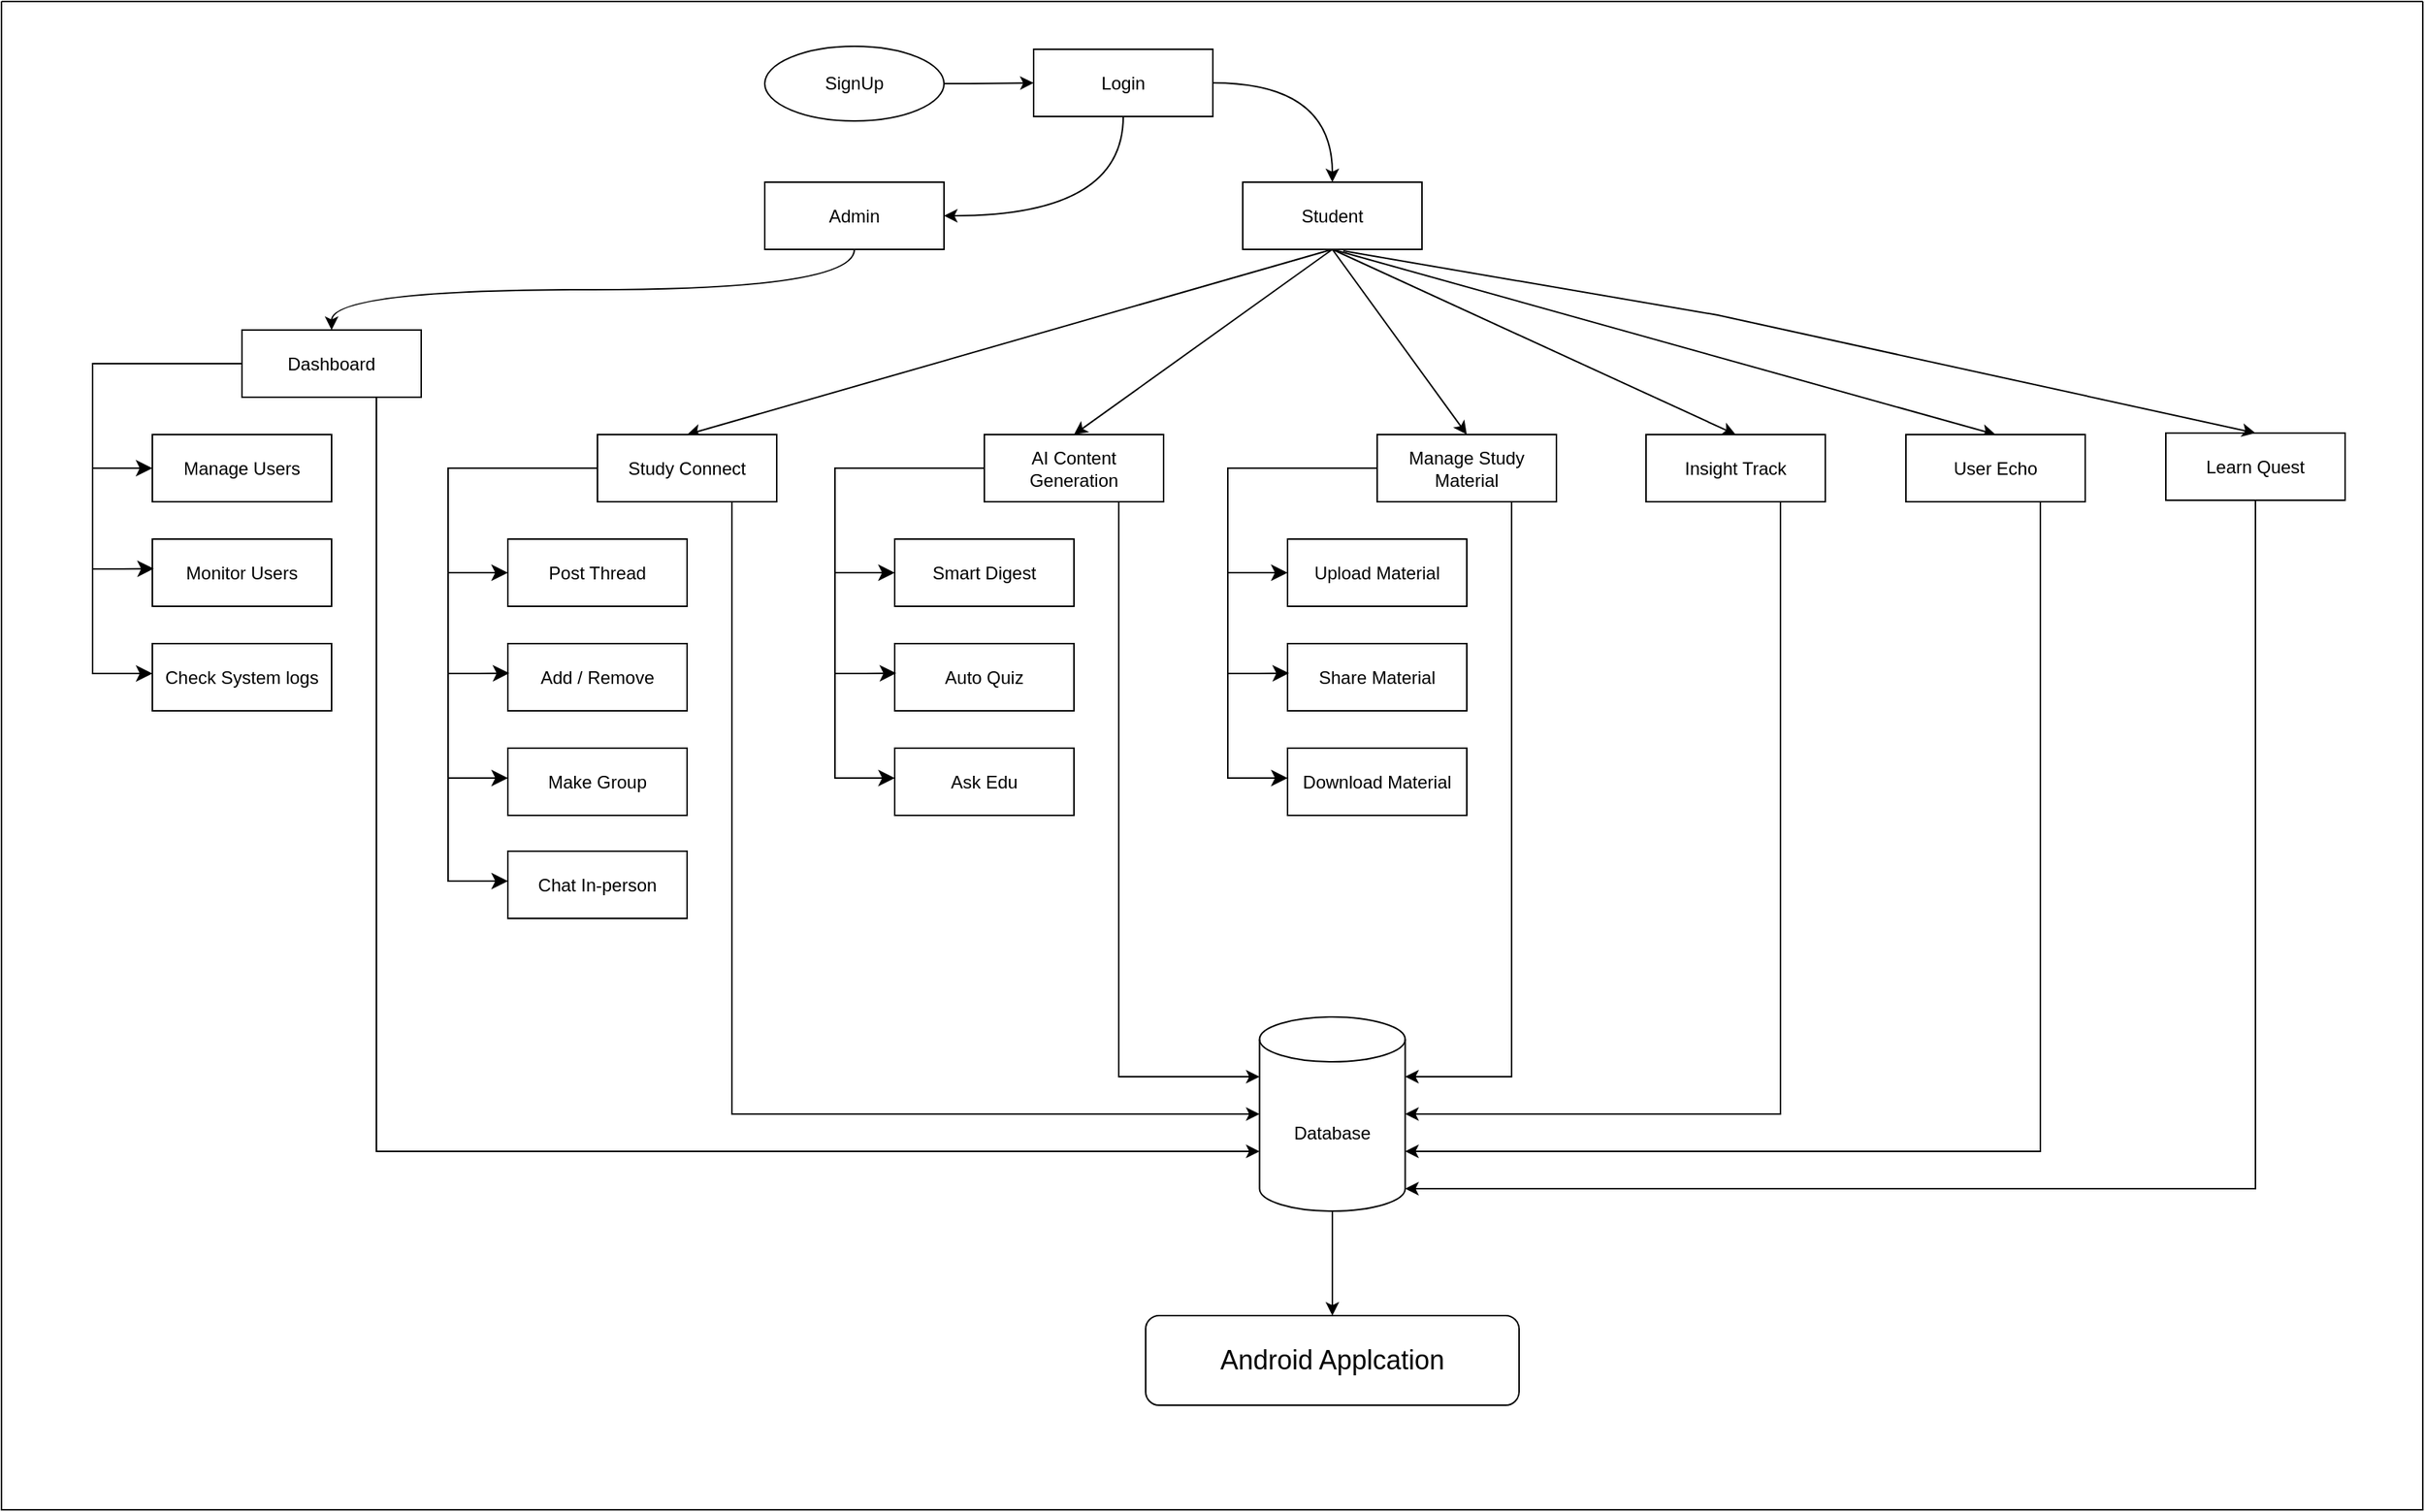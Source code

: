 <mxfile version="26.2.9">
  <diagram name="Page-1" id="A4e8cv3frGyt4MOMvkiD">
    <mxGraphModel dx="2242" dy="749" grid="1" gridSize="10" guides="1" tooltips="1" connect="1" arrows="1" fold="1" page="1" pageScale="1" pageWidth="850" pageHeight="1100" math="0" shadow="0">
      <root>
        <mxCell id="0" />
        <mxCell id="1" parent="0" />
        <mxCell id="EcAc0h1CeIanCbi1olVM-11" style="edgeStyle=orthogonalEdgeStyle;curved=1;rounded=0;orthogonalLoop=1;jettySize=auto;html=1;exitX=1;exitY=0.5;exitDx=0;exitDy=0;entryX=0;entryY=0.5;entryDx=0;entryDy=0;" parent="1" source="EcAc0h1CeIanCbi1olVM-2" target="EcAc0h1CeIanCbi1olVM-3" edge="1">
          <mxGeometry relative="1" as="geometry" />
        </mxCell>
        <mxCell id="EcAc0h1CeIanCbi1olVM-2" value="SignUp" style="ellipse;whiteSpace=wrap;html=1;" parent="1" vertex="1">
          <mxGeometry x="470" y="90" width="120" height="50" as="geometry" />
        </mxCell>
        <mxCell id="EcAc0h1CeIanCbi1olVM-9" style="edgeStyle=orthogonalEdgeStyle;curved=1;rounded=0;orthogonalLoop=1;jettySize=auto;html=1;exitX=1;exitY=0.5;exitDx=0;exitDy=0;entryX=0.5;entryY=0;entryDx=0;entryDy=0;" parent="1" source="EcAc0h1CeIanCbi1olVM-3" target="EcAc0h1CeIanCbi1olVM-4" edge="1">
          <mxGeometry relative="1" as="geometry" />
        </mxCell>
        <mxCell id="EcAc0h1CeIanCbi1olVM-10" style="edgeStyle=orthogonalEdgeStyle;curved=1;rounded=0;orthogonalLoop=1;jettySize=auto;html=1;exitX=0.5;exitY=1;exitDx=0;exitDy=0;entryX=1;entryY=0.5;entryDx=0;entryDy=0;" parent="1" source="EcAc0h1CeIanCbi1olVM-3" target="EcAc0h1CeIanCbi1olVM-5" edge="1">
          <mxGeometry relative="1" as="geometry" />
        </mxCell>
        <mxCell id="EcAc0h1CeIanCbi1olVM-3" value="Login" style="rounded=0;whiteSpace=wrap;html=1;" parent="1" vertex="1">
          <mxGeometry x="650" y="92" width="120" height="45" as="geometry" />
        </mxCell>
        <mxCell id="EcAc0h1CeIanCbi1olVM-80" style="rounded=0;orthogonalLoop=1;jettySize=auto;html=1;exitX=0.5;exitY=1;exitDx=0;exitDy=0;entryX=0.5;entryY=0;entryDx=0;entryDy=0;" parent="1" source="EcAc0h1CeIanCbi1olVM-4" target="EcAc0h1CeIanCbi1olVM-45" edge="1">
          <mxGeometry relative="1" as="geometry" />
        </mxCell>
        <mxCell id="EcAc0h1CeIanCbi1olVM-81" style="rounded=0;orthogonalLoop=1;jettySize=auto;html=1;exitX=0.5;exitY=1;exitDx=0;exitDy=0;entryX=0.5;entryY=0;entryDx=0;entryDy=0;" parent="1" source="EcAc0h1CeIanCbi1olVM-4" target="EcAc0h1CeIanCbi1olVM-52" edge="1">
          <mxGeometry relative="1" as="geometry" />
        </mxCell>
        <mxCell id="EcAc0h1CeIanCbi1olVM-82" style="rounded=0;orthogonalLoop=1;jettySize=auto;html=1;exitX=0.5;exitY=1;exitDx=0;exitDy=0;entryX=0.5;entryY=0;entryDx=0;entryDy=0;" parent="1" source="EcAc0h1CeIanCbi1olVM-4" target="EcAc0h1CeIanCbi1olVM-59" edge="1">
          <mxGeometry relative="1" as="geometry" />
        </mxCell>
        <mxCell id="EcAc0h1CeIanCbi1olVM-83" style="rounded=0;orthogonalLoop=1;jettySize=auto;html=1;exitX=0.5;exitY=1;exitDx=0;exitDy=0;entryX=0.5;entryY=0;entryDx=0;entryDy=0;" parent="1" source="EcAc0h1CeIanCbi1olVM-4" target="EcAc0h1CeIanCbi1olVM-66" edge="1">
          <mxGeometry relative="1" as="geometry" />
        </mxCell>
        <mxCell id="EcAc0h1CeIanCbi1olVM-84" style="rounded=0;orthogonalLoop=1;jettySize=auto;html=1;exitX=0.5;exitY=1;exitDx=0;exitDy=0;entryX=0.5;entryY=0;entryDx=0;entryDy=0;" parent="1" source="EcAc0h1CeIanCbi1olVM-4" target="EcAc0h1CeIanCbi1olVM-73" edge="1">
          <mxGeometry relative="1" as="geometry" />
        </mxCell>
        <mxCell id="EcAc0h1CeIanCbi1olVM-4" value="Student" style="rounded=0;whiteSpace=wrap;html=1;" parent="1" vertex="1">
          <mxGeometry x="790" y="181" width="120" height="45" as="geometry" />
        </mxCell>
        <mxCell id="EcAc0h1CeIanCbi1olVM-13" style="edgeStyle=orthogonalEdgeStyle;curved=1;rounded=0;orthogonalLoop=1;jettySize=auto;html=1;exitX=0.5;exitY=1;exitDx=0;exitDy=0;entryX=0.5;entryY=0;entryDx=0;entryDy=0;" parent="1" source="EcAc0h1CeIanCbi1olVM-5" target="EcAc0h1CeIanCbi1olVM-12" edge="1">
          <mxGeometry relative="1" as="geometry" />
        </mxCell>
        <mxCell id="EcAc0h1CeIanCbi1olVM-5" value="Admin" style="rounded=0;whiteSpace=wrap;html=1;" parent="1" vertex="1">
          <mxGeometry x="470" y="181" width="120" height="45" as="geometry" />
        </mxCell>
        <mxCell id="EcAc0h1CeIanCbi1olVM-12" value="Dashboard" style="rounded=0;whiteSpace=wrap;html=1;" parent="1" vertex="1">
          <mxGeometry x="120" y="280" width="120" height="45" as="geometry" />
        </mxCell>
        <mxCell id="EcAc0h1CeIanCbi1olVM-14" value="Manage Users" style="rounded=0;whiteSpace=wrap;html=1;" parent="1" vertex="1">
          <mxGeometry x="60" y="350" width="120" height="45" as="geometry" />
        </mxCell>
        <mxCell id="EcAc0h1CeIanCbi1olVM-15" value="Monitor Users" style="rounded=0;whiteSpace=wrap;html=1;" parent="1" vertex="1">
          <mxGeometry x="60" y="420" width="120" height="45" as="geometry" />
        </mxCell>
        <mxCell id="EcAc0h1CeIanCbi1olVM-16" value="Check System logs" style="rounded=0;whiteSpace=wrap;html=1;" parent="1" vertex="1">
          <mxGeometry x="60" y="490" width="120" height="45" as="geometry" />
        </mxCell>
        <mxCell id="EcAc0h1CeIanCbi1olVM-21" value="" style="edgeStyle=elbowEdgeStyle;elbow=vertical;endArrow=classic;html=1;curved=0;rounded=0;endSize=8;startSize=8;entryX=0;entryY=0.5;entryDx=0;entryDy=0;exitX=0;exitY=0.5;exitDx=0;exitDy=0;" parent="1" source="EcAc0h1CeIanCbi1olVM-12" target="EcAc0h1CeIanCbi1olVM-14" edge="1">
          <mxGeometry width="50" height="50" relative="1" as="geometry">
            <mxPoint x="-20" y="390" as="sourcePoint" />
            <mxPoint x="30" y="340" as="targetPoint" />
            <Array as="points">
              <mxPoint x="20" y="330" />
            </Array>
          </mxGeometry>
        </mxCell>
        <mxCell id="EcAc0h1CeIanCbi1olVM-22" value="" style="edgeStyle=segmentEdgeStyle;endArrow=classic;html=1;curved=0;rounded=0;endSize=8;startSize=8;entryX=0.008;entryY=0.44;entryDx=0;entryDy=0;entryPerimeter=0;" parent="1" target="EcAc0h1CeIanCbi1olVM-15" edge="1">
          <mxGeometry width="50" height="50" relative="1" as="geometry">
            <mxPoint x="20" y="370" as="sourcePoint" />
            <mxPoint x="40" y="460" as="targetPoint" />
            <Array as="points">
              <mxPoint x="20" y="440" />
              <mxPoint x="40" y="440" />
            </Array>
          </mxGeometry>
        </mxCell>
        <mxCell id="EcAc0h1CeIanCbi1olVM-23" value="" style="edgeStyle=segmentEdgeStyle;endArrow=classic;html=1;curved=0;rounded=0;endSize=8;startSize=8;entryX=0.008;entryY=0.44;entryDx=0;entryDy=0;entryPerimeter=0;" parent="1" edge="1">
          <mxGeometry width="50" height="50" relative="1" as="geometry">
            <mxPoint x="20" y="440" as="sourcePoint" />
            <mxPoint x="60.04" y="510" as="targetPoint" />
            <Array as="points">
              <mxPoint x="20" y="510" />
            </Array>
          </mxGeometry>
        </mxCell>
        <mxCell id="EcAc0h1CeIanCbi1olVM-45" value="Study Connect" style="rounded=0;whiteSpace=wrap;html=1;" parent="1" vertex="1">
          <mxGeometry x="358" y="350" width="120" height="45" as="geometry" />
        </mxCell>
        <mxCell id="EcAc0h1CeIanCbi1olVM-46" value="Post Thread" style="rounded=0;whiteSpace=wrap;html=1;" parent="1" vertex="1">
          <mxGeometry x="298" y="420" width="120" height="45" as="geometry" />
        </mxCell>
        <mxCell id="EcAc0h1CeIanCbi1olVM-47" value="Add / Remove" style="rounded=0;whiteSpace=wrap;html=1;" parent="1" vertex="1">
          <mxGeometry x="298" y="490" width="120" height="45" as="geometry" />
        </mxCell>
        <mxCell id="EcAc0h1CeIanCbi1olVM-48" value="Make Group" style="rounded=0;whiteSpace=wrap;html=1;" parent="1" vertex="1">
          <mxGeometry x="298" y="560" width="120" height="45" as="geometry" />
        </mxCell>
        <mxCell id="EcAc0h1CeIanCbi1olVM-49" value="" style="edgeStyle=elbowEdgeStyle;elbow=vertical;endArrow=classic;html=1;curved=0;rounded=0;endSize=8;startSize=8;entryX=0;entryY=0.5;entryDx=0;entryDy=0;exitX=0;exitY=0.5;exitDx=0;exitDy=0;" parent="1" source="EcAc0h1CeIanCbi1olVM-45" target="EcAc0h1CeIanCbi1olVM-46" edge="1">
          <mxGeometry width="50" height="50" relative="1" as="geometry">
            <mxPoint x="218" y="460" as="sourcePoint" />
            <mxPoint x="268" y="410" as="targetPoint" />
            <Array as="points">
              <mxPoint x="258" y="400" />
            </Array>
          </mxGeometry>
        </mxCell>
        <mxCell id="EcAc0h1CeIanCbi1olVM-50" value="" style="edgeStyle=segmentEdgeStyle;endArrow=classic;html=1;curved=0;rounded=0;endSize=8;startSize=8;entryX=0.008;entryY=0.44;entryDx=0;entryDy=0;entryPerimeter=0;" parent="1" target="EcAc0h1CeIanCbi1olVM-47" edge="1">
          <mxGeometry width="50" height="50" relative="1" as="geometry">
            <mxPoint x="258" y="440" as="sourcePoint" />
            <mxPoint x="278" y="530" as="targetPoint" />
            <Array as="points">
              <mxPoint x="258" y="510" />
              <mxPoint x="278" y="510" />
            </Array>
          </mxGeometry>
        </mxCell>
        <mxCell id="EcAc0h1CeIanCbi1olVM-51" value="" style="edgeStyle=segmentEdgeStyle;endArrow=classic;html=1;curved=0;rounded=0;endSize=8;startSize=8;entryX=0.008;entryY=0.44;entryDx=0;entryDy=0;entryPerimeter=0;" parent="1" edge="1">
          <mxGeometry width="50" height="50" relative="1" as="geometry">
            <mxPoint x="258" y="510" as="sourcePoint" />
            <mxPoint x="298.04" y="580" as="targetPoint" />
            <Array as="points">
              <mxPoint x="258" y="580" />
            </Array>
          </mxGeometry>
        </mxCell>
        <mxCell id="EcAc0h1CeIanCbi1olVM-52" value="AI Content Generation" style="rounded=0;whiteSpace=wrap;html=1;" parent="1" vertex="1">
          <mxGeometry x="617" y="350" width="120" height="45" as="geometry" />
        </mxCell>
        <mxCell id="EcAc0h1CeIanCbi1olVM-53" value="Smart Digest" style="rounded=0;whiteSpace=wrap;html=1;" parent="1" vertex="1">
          <mxGeometry x="557" y="420" width="120" height="45" as="geometry" />
        </mxCell>
        <mxCell id="EcAc0h1CeIanCbi1olVM-54" value="Auto Quiz" style="rounded=0;whiteSpace=wrap;html=1;" parent="1" vertex="1">
          <mxGeometry x="557" y="490" width="120" height="45" as="geometry" />
        </mxCell>
        <mxCell id="EcAc0h1CeIanCbi1olVM-55" value="Ask Edu" style="rounded=0;whiteSpace=wrap;html=1;" parent="1" vertex="1">
          <mxGeometry x="557" y="560" width="120" height="45" as="geometry" />
        </mxCell>
        <mxCell id="EcAc0h1CeIanCbi1olVM-56" value="" style="edgeStyle=elbowEdgeStyle;elbow=vertical;endArrow=classic;html=1;curved=0;rounded=0;endSize=8;startSize=8;entryX=0;entryY=0.5;entryDx=0;entryDy=0;exitX=0;exitY=0.5;exitDx=0;exitDy=0;" parent="1" source="EcAc0h1CeIanCbi1olVM-52" target="EcAc0h1CeIanCbi1olVM-53" edge="1">
          <mxGeometry width="50" height="50" relative="1" as="geometry">
            <mxPoint x="477" y="460" as="sourcePoint" />
            <mxPoint x="527" y="410" as="targetPoint" />
            <Array as="points">
              <mxPoint x="517" y="400" />
            </Array>
          </mxGeometry>
        </mxCell>
        <mxCell id="EcAc0h1CeIanCbi1olVM-57" value="" style="edgeStyle=segmentEdgeStyle;endArrow=classic;html=1;curved=0;rounded=0;endSize=8;startSize=8;entryX=0.008;entryY=0.44;entryDx=0;entryDy=0;entryPerimeter=0;" parent="1" target="EcAc0h1CeIanCbi1olVM-54" edge="1">
          <mxGeometry width="50" height="50" relative="1" as="geometry">
            <mxPoint x="517" y="440" as="sourcePoint" />
            <mxPoint x="537" y="530" as="targetPoint" />
            <Array as="points">
              <mxPoint x="517" y="510" />
              <mxPoint x="537" y="510" />
            </Array>
          </mxGeometry>
        </mxCell>
        <mxCell id="EcAc0h1CeIanCbi1olVM-58" value="" style="edgeStyle=segmentEdgeStyle;endArrow=classic;html=1;curved=0;rounded=0;endSize=8;startSize=8;entryX=0.008;entryY=0.44;entryDx=0;entryDy=0;entryPerimeter=0;" parent="1" edge="1">
          <mxGeometry width="50" height="50" relative="1" as="geometry">
            <mxPoint x="517" y="510" as="sourcePoint" />
            <mxPoint x="557.04" y="580" as="targetPoint" />
            <Array as="points">
              <mxPoint x="517" y="580" />
            </Array>
          </mxGeometry>
        </mxCell>
        <mxCell id="EcAc0h1CeIanCbi1olVM-59" value="Manage Study Material" style="rounded=0;whiteSpace=wrap;html=1;" parent="1" vertex="1">
          <mxGeometry x="880" y="350" width="120" height="45" as="geometry" />
        </mxCell>
        <mxCell id="EcAc0h1CeIanCbi1olVM-60" value="Upload Material" style="rounded=0;whiteSpace=wrap;html=1;" parent="1" vertex="1">
          <mxGeometry x="820" y="420" width="120" height="45" as="geometry" />
        </mxCell>
        <mxCell id="EcAc0h1CeIanCbi1olVM-61" value="Share Material" style="rounded=0;whiteSpace=wrap;html=1;" parent="1" vertex="1">
          <mxGeometry x="820" y="490" width="120" height="45" as="geometry" />
        </mxCell>
        <mxCell id="EcAc0h1CeIanCbi1olVM-62" value="Download Material" style="rounded=0;whiteSpace=wrap;html=1;" parent="1" vertex="1">
          <mxGeometry x="820" y="560" width="120" height="45" as="geometry" />
        </mxCell>
        <mxCell id="EcAc0h1CeIanCbi1olVM-63" value="" style="edgeStyle=elbowEdgeStyle;elbow=vertical;endArrow=classic;html=1;curved=0;rounded=0;endSize=8;startSize=8;entryX=0;entryY=0.5;entryDx=0;entryDy=0;exitX=0;exitY=0.5;exitDx=0;exitDy=0;" parent="1" source="EcAc0h1CeIanCbi1olVM-59" target="EcAc0h1CeIanCbi1olVM-60" edge="1">
          <mxGeometry width="50" height="50" relative="1" as="geometry">
            <mxPoint x="740" y="460" as="sourcePoint" />
            <mxPoint x="790" y="410" as="targetPoint" />
            <Array as="points">
              <mxPoint x="780" y="400" />
            </Array>
          </mxGeometry>
        </mxCell>
        <mxCell id="EcAc0h1CeIanCbi1olVM-64" value="" style="edgeStyle=segmentEdgeStyle;endArrow=classic;html=1;curved=0;rounded=0;endSize=8;startSize=8;entryX=0.008;entryY=0.44;entryDx=0;entryDy=0;entryPerimeter=0;" parent="1" target="EcAc0h1CeIanCbi1olVM-61" edge="1">
          <mxGeometry width="50" height="50" relative="1" as="geometry">
            <mxPoint x="780" y="440" as="sourcePoint" />
            <mxPoint x="800" y="530" as="targetPoint" />
            <Array as="points">
              <mxPoint x="780" y="510" />
              <mxPoint x="800" y="510" />
            </Array>
          </mxGeometry>
        </mxCell>
        <mxCell id="EcAc0h1CeIanCbi1olVM-65" value="" style="edgeStyle=segmentEdgeStyle;endArrow=classic;html=1;curved=0;rounded=0;endSize=8;startSize=8;entryX=0.008;entryY=0.44;entryDx=0;entryDy=0;entryPerimeter=0;" parent="1" edge="1">
          <mxGeometry width="50" height="50" relative="1" as="geometry">
            <mxPoint x="780" y="510" as="sourcePoint" />
            <mxPoint x="820.04" y="580" as="targetPoint" />
            <Array as="points">
              <mxPoint x="780" y="580" />
            </Array>
          </mxGeometry>
        </mxCell>
        <mxCell id="EcAc0h1CeIanCbi1olVM-66" value="Insight Track" style="rounded=0;whiteSpace=wrap;html=1;" parent="1" vertex="1">
          <mxGeometry x="1060" y="350" width="120" height="45" as="geometry" />
        </mxCell>
        <mxCell id="EcAc0h1CeIanCbi1olVM-73" value="User Echo" style="rounded=0;whiteSpace=wrap;html=1;" parent="1" vertex="1">
          <mxGeometry x="1234" y="350" width="120" height="45" as="geometry" />
        </mxCell>
        <mxCell id="EcAc0h1CeIanCbi1olVM-85" value="Learn Quest" style="rounded=0;whiteSpace=wrap;html=1;" parent="1" vertex="1">
          <mxGeometry x="1408" y="349" width="120" height="45" as="geometry" />
        </mxCell>
        <mxCell id="EcAc0h1CeIanCbi1olVM-96" style="edgeStyle=orthogonalEdgeStyle;curved=1;rounded=0;orthogonalLoop=1;jettySize=auto;html=1;exitX=0.5;exitY=1;exitDx=0;exitDy=0;exitPerimeter=0;entryX=0.5;entryY=0;entryDx=0;entryDy=0;" parent="1" source="EcAc0h1CeIanCbi1olVM-87" target="EcAc0h1CeIanCbi1olVM-95" edge="1">
          <mxGeometry relative="1" as="geometry" />
        </mxCell>
        <mxCell id="EcAc0h1CeIanCbi1olVM-87" value="Database" style="shape=cylinder3;whiteSpace=wrap;html=1;boundedLbl=1;backgroundOutline=1;size=15;" parent="1" vertex="1">
          <mxGeometry x="801.25" y="740" width="97.5" height="130" as="geometry" />
        </mxCell>
        <mxCell id="EcAc0h1CeIanCbi1olVM-88" style="edgeStyle=orthogonalEdgeStyle;rounded=0;orthogonalLoop=1;jettySize=auto;html=1;exitX=0.75;exitY=1;exitDx=0;exitDy=0;entryX=0;entryY=0;entryDx=0;entryDy=90;entryPerimeter=0;" parent="1" source="EcAc0h1CeIanCbi1olVM-12" target="EcAc0h1CeIanCbi1olVM-87" edge="1">
          <mxGeometry relative="1" as="geometry" />
        </mxCell>
        <mxCell id="EcAc0h1CeIanCbi1olVM-89" style="edgeStyle=orthogonalEdgeStyle;rounded=0;orthogonalLoop=1;jettySize=auto;html=1;exitX=0.75;exitY=1;exitDx=0;exitDy=0;entryX=0;entryY=0.5;entryDx=0;entryDy=0;entryPerimeter=0;" parent="1" source="EcAc0h1CeIanCbi1olVM-45" target="EcAc0h1CeIanCbi1olVM-87" edge="1">
          <mxGeometry relative="1" as="geometry" />
        </mxCell>
        <mxCell id="EcAc0h1CeIanCbi1olVM-90" style="edgeStyle=orthogonalEdgeStyle;rounded=0;orthogonalLoop=1;jettySize=auto;html=1;exitX=0.75;exitY=1;exitDx=0;exitDy=0;entryX=0;entryY=0;entryDx=0;entryDy=40;entryPerimeter=0;" parent="1" source="EcAc0h1CeIanCbi1olVM-52" target="EcAc0h1CeIanCbi1olVM-87" edge="1">
          <mxGeometry relative="1" as="geometry" />
        </mxCell>
        <mxCell id="EcAc0h1CeIanCbi1olVM-91" style="edgeStyle=orthogonalEdgeStyle;rounded=0;orthogonalLoop=1;jettySize=auto;html=1;exitX=0.75;exitY=1;exitDx=0;exitDy=0;entryX=1;entryY=0;entryDx=0;entryDy=40;entryPerimeter=0;" parent="1" source="EcAc0h1CeIanCbi1olVM-59" target="EcAc0h1CeIanCbi1olVM-87" edge="1">
          <mxGeometry relative="1" as="geometry" />
        </mxCell>
        <mxCell id="EcAc0h1CeIanCbi1olVM-92" style="edgeStyle=orthogonalEdgeStyle;rounded=0;orthogonalLoop=1;jettySize=auto;html=1;exitX=0.75;exitY=1;exitDx=0;exitDy=0;entryX=1;entryY=0.5;entryDx=0;entryDy=0;entryPerimeter=0;" parent="1" source="EcAc0h1CeIanCbi1olVM-66" target="EcAc0h1CeIanCbi1olVM-87" edge="1">
          <mxGeometry relative="1" as="geometry" />
        </mxCell>
        <mxCell id="EcAc0h1CeIanCbi1olVM-93" style="edgeStyle=orthogonalEdgeStyle;rounded=0;orthogonalLoop=1;jettySize=auto;html=1;exitX=0.75;exitY=1;exitDx=0;exitDy=0;entryX=1;entryY=0;entryDx=0;entryDy=90;entryPerimeter=0;" parent="1" source="EcAc0h1CeIanCbi1olVM-73" target="EcAc0h1CeIanCbi1olVM-87" edge="1">
          <mxGeometry relative="1" as="geometry" />
        </mxCell>
        <mxCell id="EcAc0h1CeIanCbi1olVM-94" style="edgeStyle=orthogonalEdgeStyle;rounded=0;orthogonalLoop=1;jettySize=auto;html=1;exitX=0.5;exitY=1;exitDx=0;exitDy=0;entryX=1;entryY=1;entryDx=0;entryDy=-15;entryPerimeter=0;" parent="1" source="EcAc0h1CeIanCbi1olVM-85" target="EcAc0h1CeIanCbi1olVM-87" edge="1">
          <mxGeometry relative="1" as="geometry" />
        </mxCell>
        <mxCell id="EcAc0h1CeIanCbi1olVM-95" value="&lt;font style=&quot;font-size: 18px;&quot;&gt;Android Applcation&lt;br&gt;&lt;/font&gt;" style="rounded=1;whiteSpace=wrap;html=1;" parent="1" vertex="1">
          <mxGeometry x="725" y="940" width="250" height="60" as="geometry" />
        </mxCell>
        <mxCell id="EcAc0h1CeIanCbi1olVM-97" value="" style="swimlane;startSize=0;" parent="1" vertex="1">
          <mxGeometry x="-41" y="60" width="1621" height="1010" as="geometry" />
        </mxCell>
        <mxCell id="vdyFkQtIgTN4a8FGGSVj-1" value="Chat In-person" style="rounded=0;whiteSpace=wrap;html=1;" vertex="1" parent="EcAc0h1CeIanCbi1olVM-97">
          <mxGeometry x="339" y="569" width="120" height="45" as="geometry" />
        </mxCell>
        <mxCell id="vdyFkQtIgTN4a8FGGSVj-2" value="" style="edgeStyle=segmentEdgeStyle;endArrow=classic;html=1;curved=0;rounded=0;endSize=8;startSize=8;entryX=0.008;entryY=0.44;entryDx=0;entryDy=0;entryPerimeter=0;" edge="1" parent="EcAc0h1CeIanCbi1olVM-97">
          <mxGeometry width="50" height="50" relative="1" as="geometry">
            <mxPoint x="299" y="519" as="sourcePoint" />
            <mxPoint x="339.04" y="589" as="targetPoint" />
            <Array as="points">
              <mxPoint x="299" y="589" />
            </Array>
          </mxGeometry>
        </mxCell>
        <mxCell id="vdyFkQtIgTN4a8FGGSVj-4" style="rounded=0;orthogonalLoop=1;jettySize=auto;html=1;entryX=0.5;entryY=0;entryDx=0;entryDy=0;exitX=0.561;exitY=1.045;exitDx=0;exitDy=0;exitPerimeter=0;" edge="1" parent="1" target="EcAc0h1CeIanCbi1olVM-85">
          <mxGeometry relative="1" as="geometry">
            <mxPoint x="857.32" y="227.025" as="sourcePoint" />
            <mxPoint x="1630" y="349" as="targetPoint" />
            <Array as="points">
              <mxPoint x="1108" y="270" />
            </Array>
          </mxGeometry>
        </mxCell>
      </root>
    </mxGraphModel>
  </diagram>
</mxfile>
